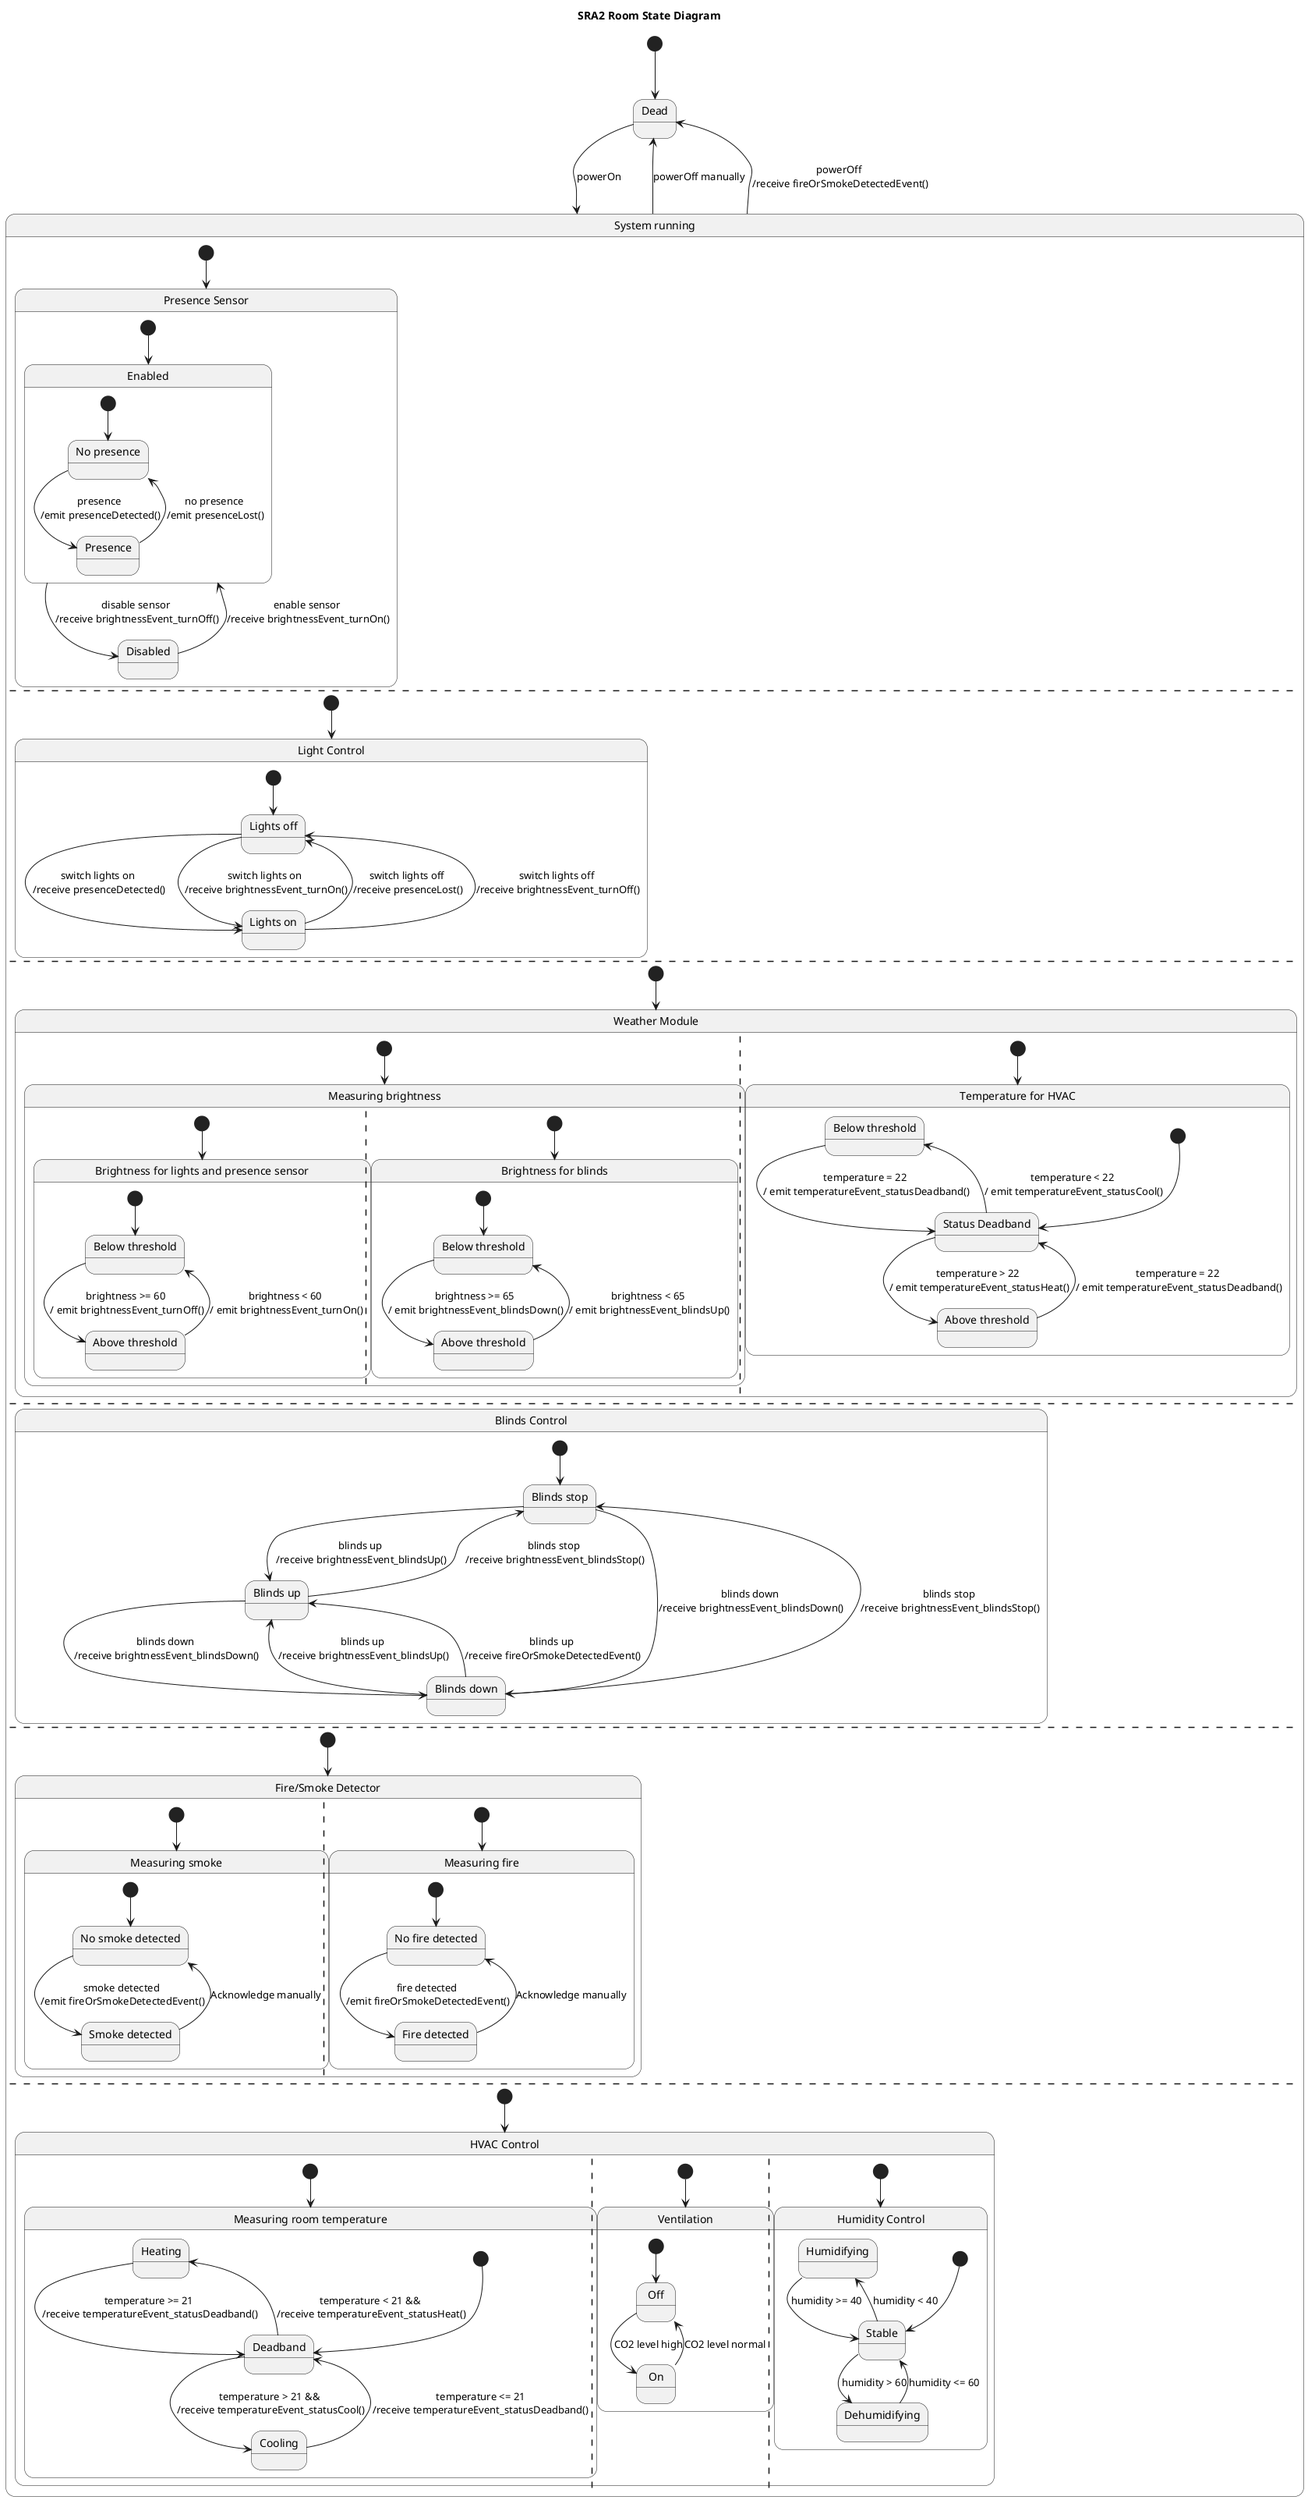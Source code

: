 @startuml
title SRA2 Room State Diagram

state Dead
state "System running" as SR

[*] --> Dead
Dead --> SR : powerOn
SR --> Dead : powerOff manually
SR --> Dead : powerOff \n/receive fireOrSmokeDetectedEvent()

state SR {

  state "Presence Sensor" as PS {
     state "Enabled" as sensor_enabled {
      state "No presence" as no_presence
      state "Presence" as presence

      [*] --> no_presence

      no_presence --> presence : presence \n/emit presenceDetected()
      presence --> no_presence : no presence \n/emit presenceLost()
    }

    [*] --> sensor_enabled

    state "Disabled" as sensor_disabled
    sensor_disabled --> sensor_enabled : enable sensor \n/receive brightnessEvent_turnOn()
    sensor_enabled --> sensor_disabled : disable sensor \n/receive brightnessEvent_turnOff()
  }

  [*] --> PS

  --

  state "Light Control" as LC {
    state "Lights off" as lights_off
    state "Lights on" as lights_on

    [*] --> lights_off
    lights_off --> lights_on : switch lights on \n/receive presenceDetected()
    lights_off --> lights_on : switch lights on \n/receive brightnessEvent_turnOn()
    lights_on --> lights_off : switch lights off \n/receive presenceLost()
    lights_on --> lights_off : switch lights off \n/receive brightnessEvent_turnOff()
  }

  [*] --> LC

  --

  state "Weather Module" as WM {
    state "Measuring brightness" as measuring_brightness {
        state "Brightness for lights and presence sensor" as brightness_l_and_ps {
            state "Below threshold" as below_threshold_l_and_ps
            state "Above threshold" as above_threshold_l_and_ps

            [*] --> below_threshold_l_and_ps
            below_threshold_l_and_ps --> above_threshold_l_and_ps : brightness >= 60 \n/ emit brightnessEvent_turnOff()
            above_threshold_l_and_ps --> below_threshold_l_and_ps : brightness < 60 \n/ emit brightnessEvent_turnOn()
        }

        [*] --> brightness_l_and_ps

        ||

        state "Brightness for blinds" as brightness_blinds {
            state "Below threshold" as below_threshold_blinds
            state "Above threshold" as above_threshold_blinds

            [*] --> below_threshold_blinds
            below_threshold_blinds --> above_threshold_blinds : brightness >= 65 \n/ emit brightnessEvent_blindsDown()
            above_threshold_blinds --> below_threshold_blinds : brightness < 65 \n/ emit brightnessEvent_blindsUp()
        }

        [*] --> brightness_blinds
    }

    [*] --> measuring_brightness

    ||

    state "Temperature for HVAC" as temperature_hvac{
        state "Below threshold" as below_threshold_hvac
        state "Status Deadband" as equals_threshold_hvac
        state "Above threshold" as above_threshold_hvac

        [*] --> equals_threshold_hvac
        below_threshold_hvac --> equals_threshold_hvac : temperature = 22 \n/ emit temperatureEvent_statusDeadband()
        equals_threshold_hvac --> above_threshold_hvac : temperature > 22 \n/ emit temperatureEvent_statusHeat()
        equals_threshold_hvac --> below_threshold_hvac : temperature < 22 \n/ emit temperatureEvent_statusCool()
        above_threshold_hvac --> equals_threshold_hvac : temperature = 22 \n/ emit temperatureEvent_statusDeadband()

    }
    [*] --> temperature_hvac
  }

  [*] --> WM

  --

  state "Blinds Control" as BC {
    state "Blinds stop" as blinds_stop
    state "Blinds up" as blinds_up
    state "Blinds down" as blinds_down

    [*] --> blinds_stop
    blinds_stop --> blinds_up : blinds up \n/receive brightnessEvent_blindsUp()
    blinds_stop --> blinds_down : blinds down \n/receive brightnessEvent_blindsDown()
    blinds_up --> blinds_stop : blinds stop \n/receive brightnessEvent_blindsStop()
    blinds_up --> blinds_down : blinds down \n/receive brightnessEvent_blindsDown()
    blinds_down --> blinds_stop : blinds stop \n/receive brightnessEvent_blindsStop()
    blinds_down --> blinds_up : blinds up \n/receive brightnessEvent_blindsUp()
    blinds_down --> blinds_up : blinds up \n/receive fireOrSmokeDetectedEvent()
  }

  --

  state "Fire/Smoke Detector" as FD {
    state "Measuring smoke" as measuring_smoke {
         state "No smoke detected" as no_smoke_detected
         state "Smoke detected" as smoke_detected

         [*] --> no_smoke_detected
         no_smoke_detected --> smoke_detected : smoke detected \n/emit fireOrSmokeDetectedEvent()
         smoke_detected --> no_smoke_detected : Acknowledge manually
    }

    [*] --> measuring_smoke

    ||

    state "Measuring fire" as measuring_fire {
         state "No fire detected" as no_fire_detected
         state "Fire detected" as fire_detected

         [*] --> no_fire_detected
         no_fire_detected --> fire_detected : fire detected \n/emit fireOrSmokeDetectedEvent()
         fire_detected --> no_fire_detected : Acknowledge manually
    }


    [*] --> measuring_fire
  }

  [*] --> FD

--

  state "HVAC Control" as HVAC {

      state "Measuring room temperature" as measure_temp {
        state "Heating" as heating
        state "Cooling" as cooling
        state "Deadband" as deadband

        [*] --> deadband
        deadband --> heating : temperature < 21 && \n/receive temperatureEvent_statusHeat()
        deadband --> cooling : temperature > 21 && \n/receive temperatureEvent_statusCool()
        heating --> deadband : temperature >= 21 \n/receive temperatureEvent_statusDeadband()
        cooling --> deadband : temperature <= 21\n/receive temperatureEvent_statusDeadband()
      }
      [*] --> measure_temp

      ||

      state "Ventilation" as ventilation {
        state "Off" as vent_off
        state "On" as vent_on

        [*] --> vent_off
        vent_off --> vent_on : CO2 level high
        vent_on --> vent_off : CO2 level normal
      }
      [*] --> ventilation

      ||

      state "Humidity Control" as humidity_control {
        state "Humidifying" as humidifying
        state "Dehumidifying" as dehumidifying
        state "Stable" as humidity_stable

        [*] --> humidity_stable
        humidity_stable --> humidifying : humidity < 40
        humidity_stable --> dehumidifying : humidity > 60
        humidifying --> humidity_stable : humidity >= 40
        dehumidifying --> humidity_stable : humidity <= 60
      }
      [*] --> humidity_control
  }

  [*] --> HVAC

}

@enduml



